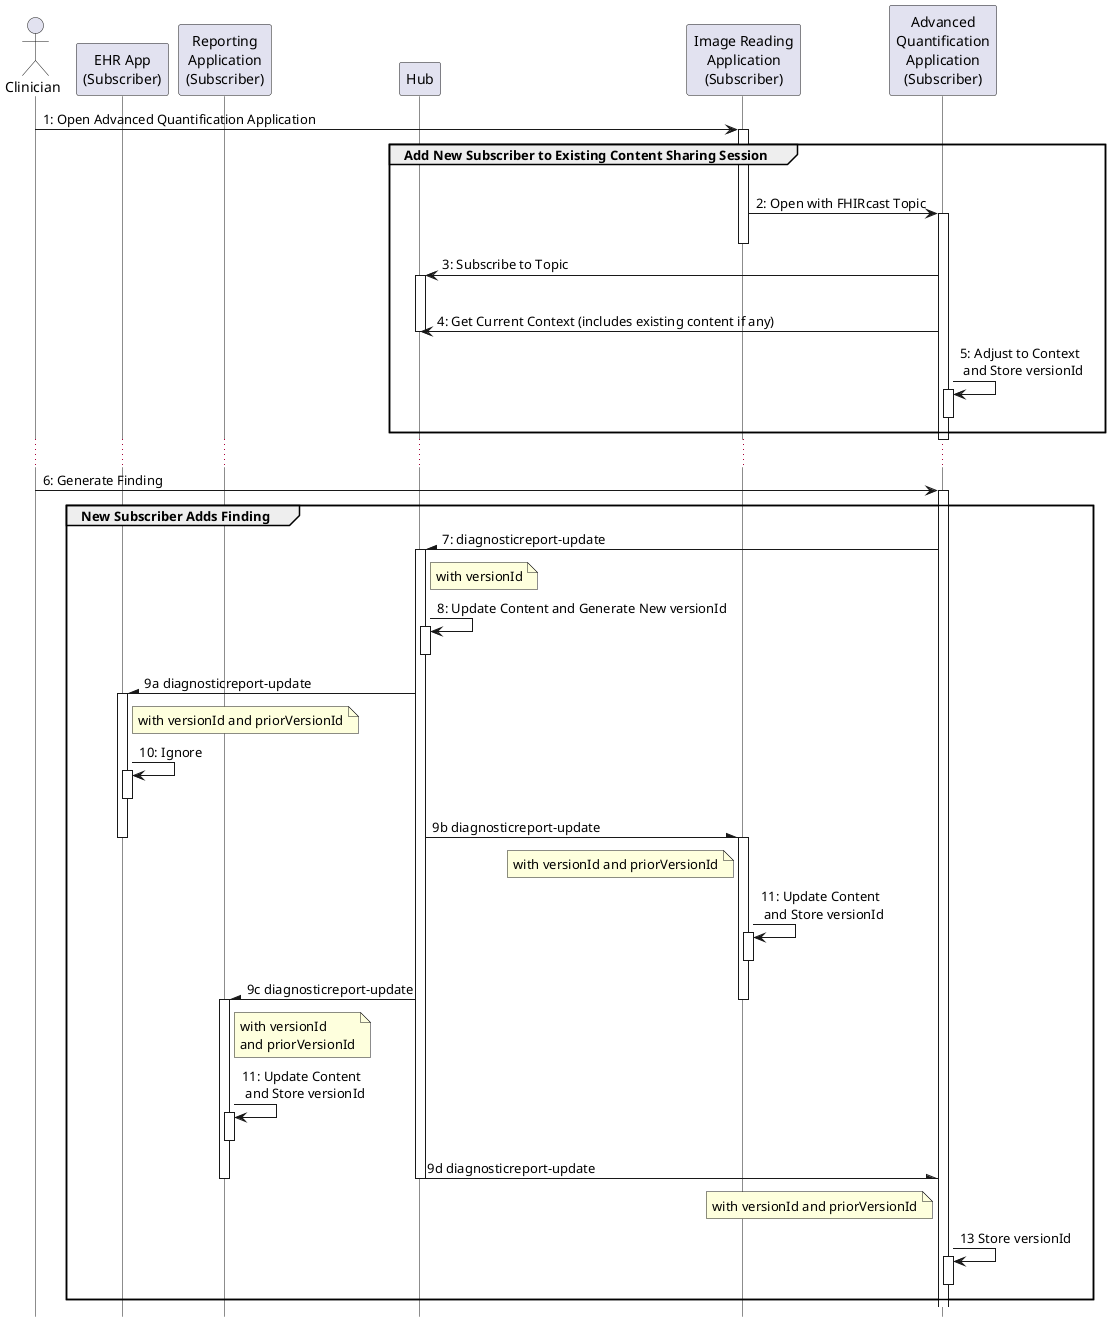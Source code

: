 @startuml
skinparam shadowing false
skinparam lifelineStrategy nosolid
hide footbox

actor Clinician
participant "EHR App\n(Subscriber)" as EHR
participant "Reporting\nApplication\n(Subscriber)" as RepApp
participant Hub
participant "Image Reading\nApplication\n(Subscriber)" as App1
participant "Advanced\nQuantification\nApplication\n(Subscriber)" as App2

Clinician -> App1: 1: Open Advanced Quantification Application
activate App1
group Add New Subscriber to Existing Content Sharing Session
|||
App1 -> App2++: 2: Open with FHIRcast Topic
deactivate App1
App2 -> Hub: 3: Subscribe to Topic
activate Hub
|||
App2 -> Hub: 4: Get Current Context (includes existing content if any)
deactivate Hub
App2 -> App2++--: 5: Adjust to Context\n and Store versionId
end
deactivate App2
...
Clinician -> App2: 6: Generate Finding
activate App2
group New Subscriber Adds Finding
App2 -\ Hub++: 7: diagnosticreport-update
note right Hub: with versionId
Hub -> Hub++--: 8: Update Content and Generate New versionId
Hub -\ EHR: 9a diagnosticreport-update
note right EHR: with versionId and priorVersionId
activate EHR
EHR -> EHR++--: 10: Ignore
Hub -\ App1: 9b diagnosticreport-update
deactivate EHR
activate App1
note left App1: with versionId and priorVersionId
App1 -> App1++--: 11: Update Content\n and Store versionId
Hub -\ RepApp: 9c diagnosticreport-update
deactivate App1
activate RepApp
note right RepApp: with versionId\nand priorVersionId
RepApp -> RepApp++--: 11: Update Content\n and Store versionId
Hub -\ App2: 9d diagnosticreport-update
deactivate RepApp
deactivate Hub
note left App2: with versionId and priorVersionId
App2 -> App2++--: 13 Store versionId
end

@enduml